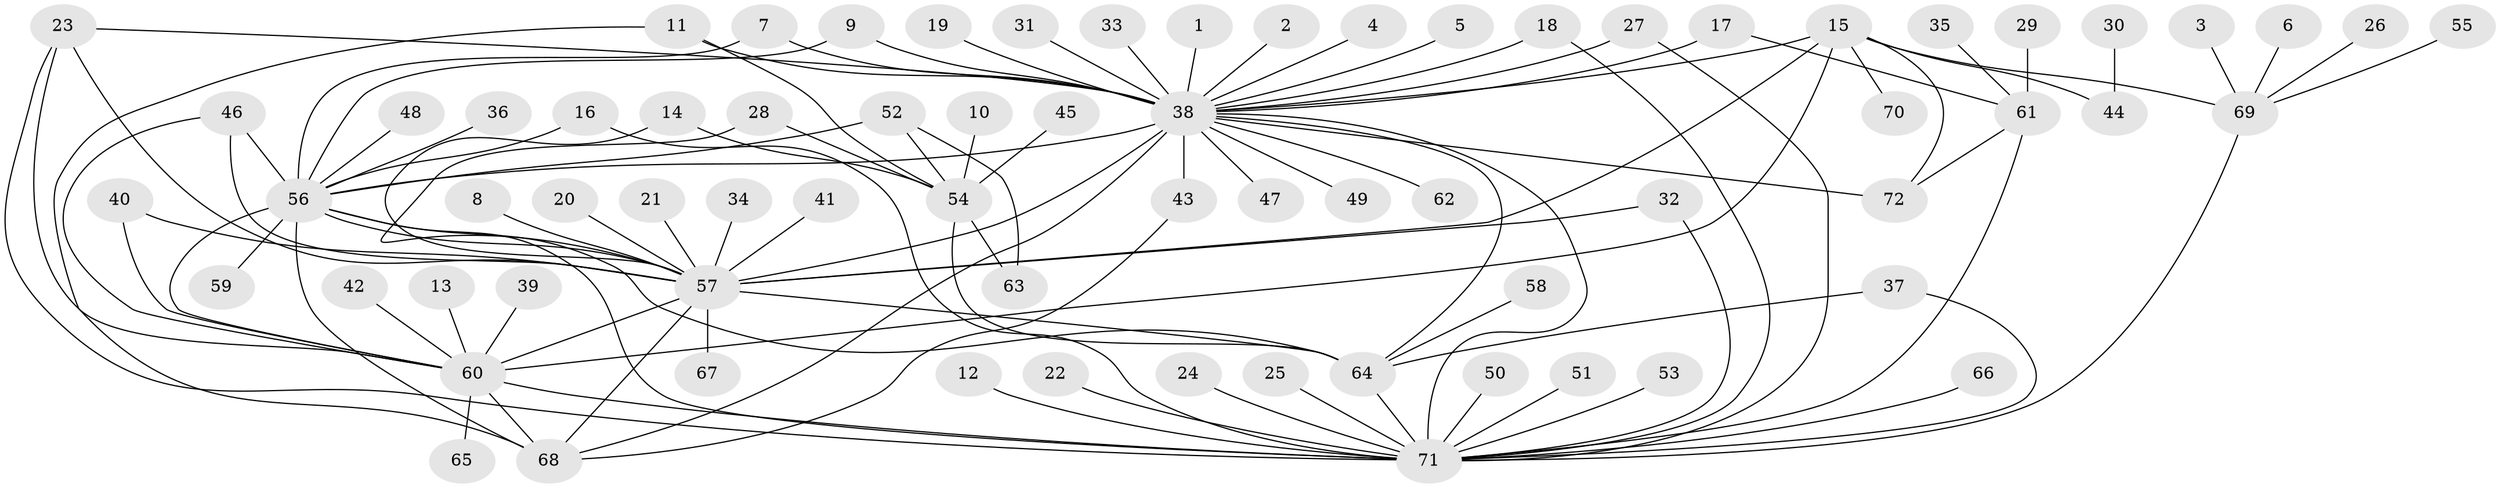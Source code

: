 // original degree distribution, {3: 0.1048951048951049, 24: 0.013986013986013986, 28: 0.006993006993006993, 6: 0.027972027972027972, 1: 0.5104895104895105, 4: 0.055944055944055944, 7: 0.03496503496503497, 8: 0.02097902097902098, 2: 0.1888111888111888, 9: 0.006993006993006993, 11: 0.013986013986013986, 5: 0.013986013986013986}
// Generated by graph-tools (version 1.1) at 2025/49/03/09/25 03:49:51]
// undirected, 72 vertices, 107 edges
graph export_dot {
graph [start="1"]
  node [color=gray90,style=filled];
  1;
  2;
  3;
  4;
  5;
  6;
  7;
  8;
  9;
  10;
  11;
  12;
  13;
  14;
  15;
  16;
  17;
  18;
  19;
  20;
  21;
  22;
  23;
  24;
  25;
  26;
  27;
  28;
  29;
  30;
  31;
  32;
  33;
  34;
  35;
  36;
  37;
  38;
  39;
  40;
  41;
  42;
  43;
  44;
  45;
  46;
  47;
  48;
  49;
  50;
  51;
  52;
  53;
  54;
  55;
  56;
  57;
  58;
  59;
  60;
  61;
  62;
  63;
  64;
  65;
  66;
  67;
  68;
  69;
  70;
  71;
  72;
  1 -- 38 [weight=1.0];
  2 -- 38 [weight=1.0];
  3 -- 69 [weight=1.0];
  4 -- 38 [weight=1.0];
  5 -- 38 [weight=1.0];
  6 -- 69 [weight=1.0];
  7 -- 38 [weight=2.0];
  7 -- 56 [weight=1.0];
  8 -- 57 [weight=1.0];
  9 -- 38 [weight=1.0];
  9 -- 56 [weight=1.0];
  10 -- 54 [weight=1.0];
  11 -- 38 [weight=1.0];
  11 -- 54 [weight=1.0];
  11 -- 68 [weight=1.0];
  12 -- 71 [weight=1.0];
  13 -- 60 [weight=1.0];
  14 -- 54 [weight=1.0];
  14 -- 57 [weight=1.0];
  15 -- 38 [weight=1.0];
  15 -- 44 [weight=1.0];
  15 -- 57 [weight=1.0];
  15 -- 60 [weight=2.0];
  15 -- 69 [weight=1.0];
  15 -- 70 [weight=1.0];
  15 -- 72 [weight=1.0];
  16 -- 56 [weight=1.0];
  16 -- 71 [weight=1.0];
  17 -- 38 [weight=2.0];
  17 -- 61 [weight=1.0];
  18 -- 38 [weight=1.0];
  18 -- 71 [weight=1.0];
  19 -- 38 [weight=1.0];
  20 -- 57 [weight=1.0];
  21 -- 57 [weight=1.0];
  22 -- 71 [weight=1.0];
  23 -- 38 [weight=1.0];
  23 -- 57 [weight=1.0];
  23 -- 60 [weight=1.0];
  23 -- 71 [weight=1.0];
  24 -- 71 [weight=1.0];
  25 -- 71 [weight=1.0];
  26 -- 69 [weight=1.0];
  27 -- 38 [weight=1.0];
  27 -- 71 [weight=1.0];
  28 -- 54 [weight=1.0];
  28 -- 57 [weight=1.0];
  29 -- 61 [weight=1.0];
  30 -- 44 [weight=1.0];
  31 -- 38 [weight=1.0];
  32 -- 57 [weight=1.0];
  32 -- 71 [weight=1.0];
  33 -- 38 [weight=1.0];
  34 -- 57 [weight=1.0];
  35 -- 61 [weight=1.0];
  36 -- 56 [weight=1.0];
  37 -- 64 [weight=1.0];
  37 -- 71 [weight=1.0];
  38 -- 43 [weight=2.0];
  38 -- 47 [weight=1.0];
  38 -- 49 [weight=1.0];
  38 -- 56 [weight=4.0];
  38 -- 57 [weight=3.0];
  38 -- 62 [weight=1.0];
  38 -- 64 [weight=1.0];
  38 -- 68 [weight=1.0];
  38 -- 71 [weight=2.0];
  38 -- 72 [weight=1.0];
  39 -- 60 [weight=1.0];
  40 -- 57 [weight=1.0];
  40 -- 60 [weight=1.0];
  41 -- 57 [weight=1.0];
  42 -- 60 [weight=1.0];
  43 -- 68 [weight=1.0];
  45 -- 54 [weight=1.0];
  46 -- 56 [weight=1.0];
  46 -- 57 [weight=1.0];
  46 -- 60 [weight=1.0];
  48 -- 56 [weight=1.0];
  50 -- 71 [weight=1.0];
  51 -- 71 [weight=1.0];
  52 -- 54 [weight=1.0];
  52 -- 56 [weight=1.0];
  52 -- 63 [weight=1.0];
  53 -- 71 [weight=1.0];
  54 -- 63 [weight=1.0];
  54 -- 64 [weight=1.0];
  55 -- 69 [weight=1.0];
  56 -- 57 [weight=4.0];
  56 -- 59 [weight=1.0];
  56 -- 60 [weight=1.0];
  56 -- 64 [weight=1.0];
  56 -- 68 [weight=1.0];
  56 -- 71 [weight=1.0];
  57 -- 60 [weight=2.0];
  57 -- 64 [weight=2.0];
  57 -- 67 [weight=1.0];
  57 -- 68 [weight=1.0];
  58 -- 64 [weight=1.0];
  60 -- 65 [weight=1.0];
  60 -- 68 [weight=1.0];
  60 -- 71 [weight=1.0];
  61 -- 71 [weight=1.0];
  61 -- 72 [weight=1.0];
  64 -- 71 [weight=1.0];
  66 -- 71 [weight=1.0];
  69 -- 71 [weight=1.0];
}
